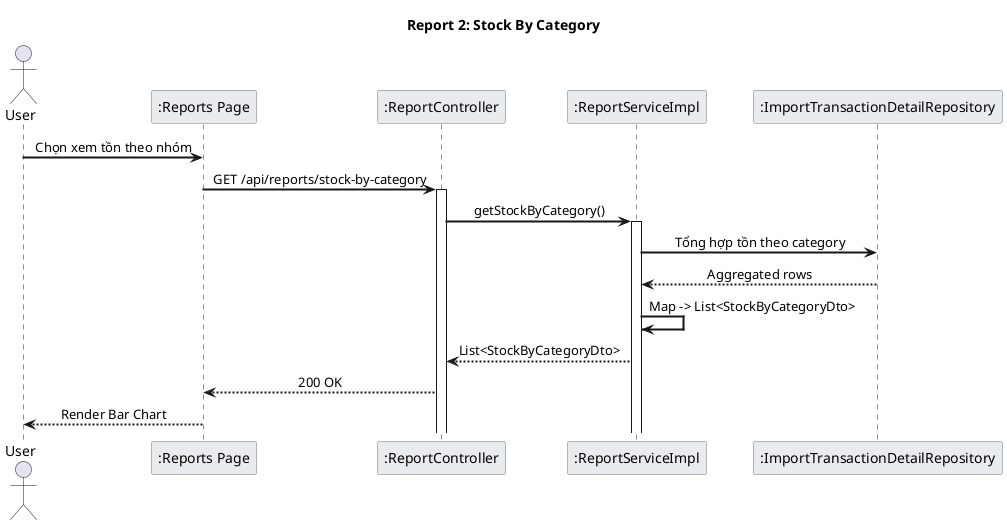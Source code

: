 @startuml Report_2_StockByCategory_Sequence

skinparam backgroundColor white
skinparam sequenceArrowThickness 2
skinparam sequenceMessageAlign center
skinparam sequenceGroupBodyBackgroundColor #F8F9FA
skinparam sequenceParticipantBorderColor #6C757D
skinparam sequenceParticipantBackgroundColor #E9ECEF
skinparam sequenceLifeLineStroke dash

title Report 2: Stock By Category

actor User
participant ":Reports Page" as UI
participant ":ReportController" as RC
participant ":ReportServiceImpl" as RS
participant ":ImportTransactionDetailRepository" as DetailRepo

User -> UI: Chọn xem tồn theo nhóm
UI -> RC: GET /api/reports/stock-by-category
activate RC
RC -> RS: getStockByCategory()
activate RS
RS -> DetailRepo: Tổng hợp tồn theo category
DetailRepo --> RS: Aggregated rows
RS -> RS: Map -> List<StockByCategoryDto>
RS --> RC: List<StockByCategoryDto>
RC --> UI: 200 OK
UI --> User: Render Bar Chart

@enduml
